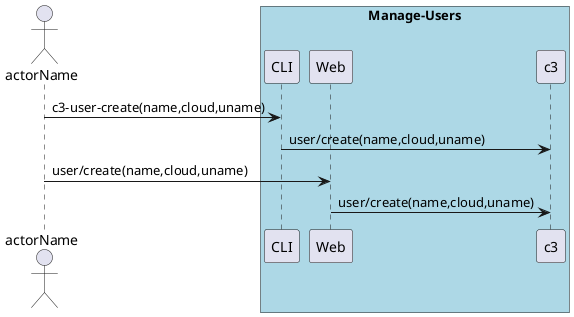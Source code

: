 @startuml
Actor "actorName" as A

box "Manage-Users" #lightblue
participant CLI as CLI
participant Web as Web
participant "c3" as S
A -> CLI : c3-user-create(name,cloud,uname)
CLI -> S : user/create(name,cloud,uname)
A -> Web : user/create(name,cloud,uname)
Web -> S : user/create(name,cloud,uname)
end box

@enduml
